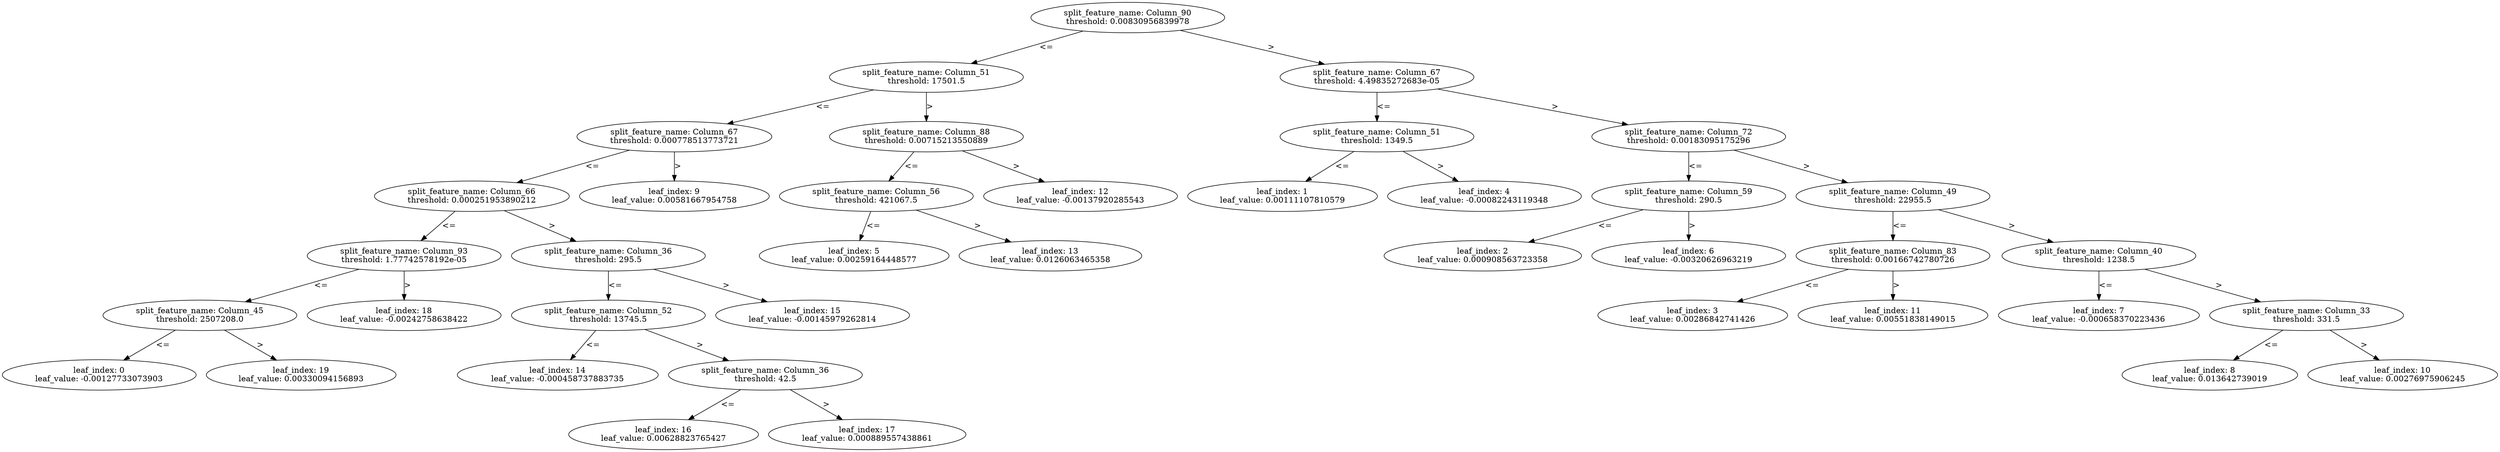 digraph Tree69 {
	split0 [label="split_feature_name: Column_90\nthreshold: 0.00830956839978"]
	split4 [label="split_feature_name: Column_51\nthreshold: 17501.5"]
	split8 [label="split_feature_name: Column_67\nthreshold: 0.000778513773721"]
	split13 [label="split_feature_name: Column_66\nthreshold: 0.000251953890212"]
	split17 [label="split_feature_name: Column_93\nthreshold: 1.77742578192e-05"]
	split18 [label="split_feature_name: Column_45\nthreshold: 2507208.0"]
	leaf0 [label="leaf_index: 0\nleaf_value: -0.00127733073903"]
	split18 -> leaf0 [label="<="]
	leaf19 [label="leaf_index: 19\nleaf_value: 0.00330094156893"]
	split18 -> leaf19 [label=">"]
	split17 -> split18 [label="<="]
	leaf18 [label="leaf_index: 18\nleaf_value: -0.00242758638422"]
	split17 -> leaf18 [label=">"]
	split13 -> split17 [label="<="]
	split14 [label="split_feature_name: Column_36\nthreshold: 295.5"]
	split15 [label="split_feature_name: Column_52\nthreshold: 13745.5"]
	leaf14 [label="leaf_index: 14\nleaf_value: -0.000458737883735"]
	split15 -> leaf14 [label="<="]
	split16 [label="split_feature_name: Column_36\nthreshold: 42.5"]
	leaf16 [label="leaf_index: 16\nleaf_value: 0.00628823765427"]
	split16 -> leaf16 [label="<="]
	leaf17 [label="leaf_index: 17\nleaf_value: 0.000889557438861"]
	split16 -> leaf17 [label=">"]
	split15 -> split16 [label=">"]
	split14 -> split15 [label="<="]
	leaf15 [label="leaf_index: 15\nleaf_value: -0.00145979262814"]
	split14 -> leaf15 [label=">"]
	split13 -> split14 [label=">"]
	split8 -> split13 [label="<="]
	leaf9 [label="leaf_index: 9\nleaf_value: 0.00581667954758"]
	split8 -> leaf9 [label=">"]
	split4 -> split8 [label="<="]
	split11 [label="split_feature_name: Column_88\nthreshold: 0.00715213550889"]
	split12 [label="split_feature_name: Column_56\nthreshold: 421067.5"]
	leaf5 [label="leaf_index: 5\nleaf_value: 0.00259164448577"]
	split12 -> leaf5 [label="<="]
	leaf13 [label="leaf_index: 13\nleaf_value: 0.0126063465358"]
	split12 -> leaf13 [label=">"]
	split11 -> split12 [label="<="]
	leaf12 [label="leaf_index: 12\nleaf_value: -0.00137920285543"]
	split11 -> leaf12 [label=">"]
	split4 -> split11 [label=">"]
	split0 -> split4 [label="<="]
	split1 [label="split_feature_name: Column_67\nthreshold: 4.49835272683e-05"]
	split3 [label="split_feature_name: Column_51\nthreshold: 1349.5"]
	leaf1 [label="leaf_index: 1\nleaf_value: 0.00111107810579"]
	split3 -> leaf1 [label="<="]
	leaf4 [label="leaf_index: 4\nleaf_value: -0.00082243119348"]
	split3 -> leaf4 [label=">"]
	split1 -> split3 [label="<="]
	split2 [label="split_feature_name: Column_72\nthreshold: 0.00183095175296"]
	split5 [label="split_feature_name: Column_59\nthreshold: 290.5"]
	leaf2 [label="leaf_index: 2\nleaf_value: 0.000908563723358"]
	split5 -> leaf2 [label="<="]
	leaf6 [label="leaf_index: 6\nleaf_value: -0.00320626963219"]
	split5 -> leaf6 [label=">"]
	split2 -> split5 [label="<="]
	split6 [label="split_feature_name: Column_49\nthreshold: 22955.5"]
	split10 [label="split_feature_name: Column_83\nthreshold: 0.00166742780726"]
	leaf3 [label="leaf_index: 3\nleaf_value: 0.00286842741426"]
	split10 -> leaf3 [label="<="]
	leaf11 [label="leaf_index: 11\nleaf_value: 0.00551838149015"]
	split10 -> leaf11 [label=">"]
	split6 -> split10 [label="<="]
	split7 [label="split_feature_name: Column_40\nthreshold: 1238.5"]
	leaf7 [label="leaf_index: 7\nleaf_value: -0.000658370223436"]
	split7 -> leaf7 [label="<="]
	split9 [label="split_feature_name: Column_33\nthreshold: 331.5"]
	leaf8 [label="leaf_index: 8\nleaf_value: 0.013642739019"]
	split9 -> leaf8 [label="<="]
	leaf10 [label="leaf_index: 10\nleaf_value: 0.00276975906245"]
	split9 -> leaf10 [label=">"]
	split7 -> split9 [label=">"]
	split6 -> split7 [label=">"]
	split2 -> split6 [label=">"]
	split1 -> split2 [label=">"]
	split0 -> split1 [label=">"]
}
